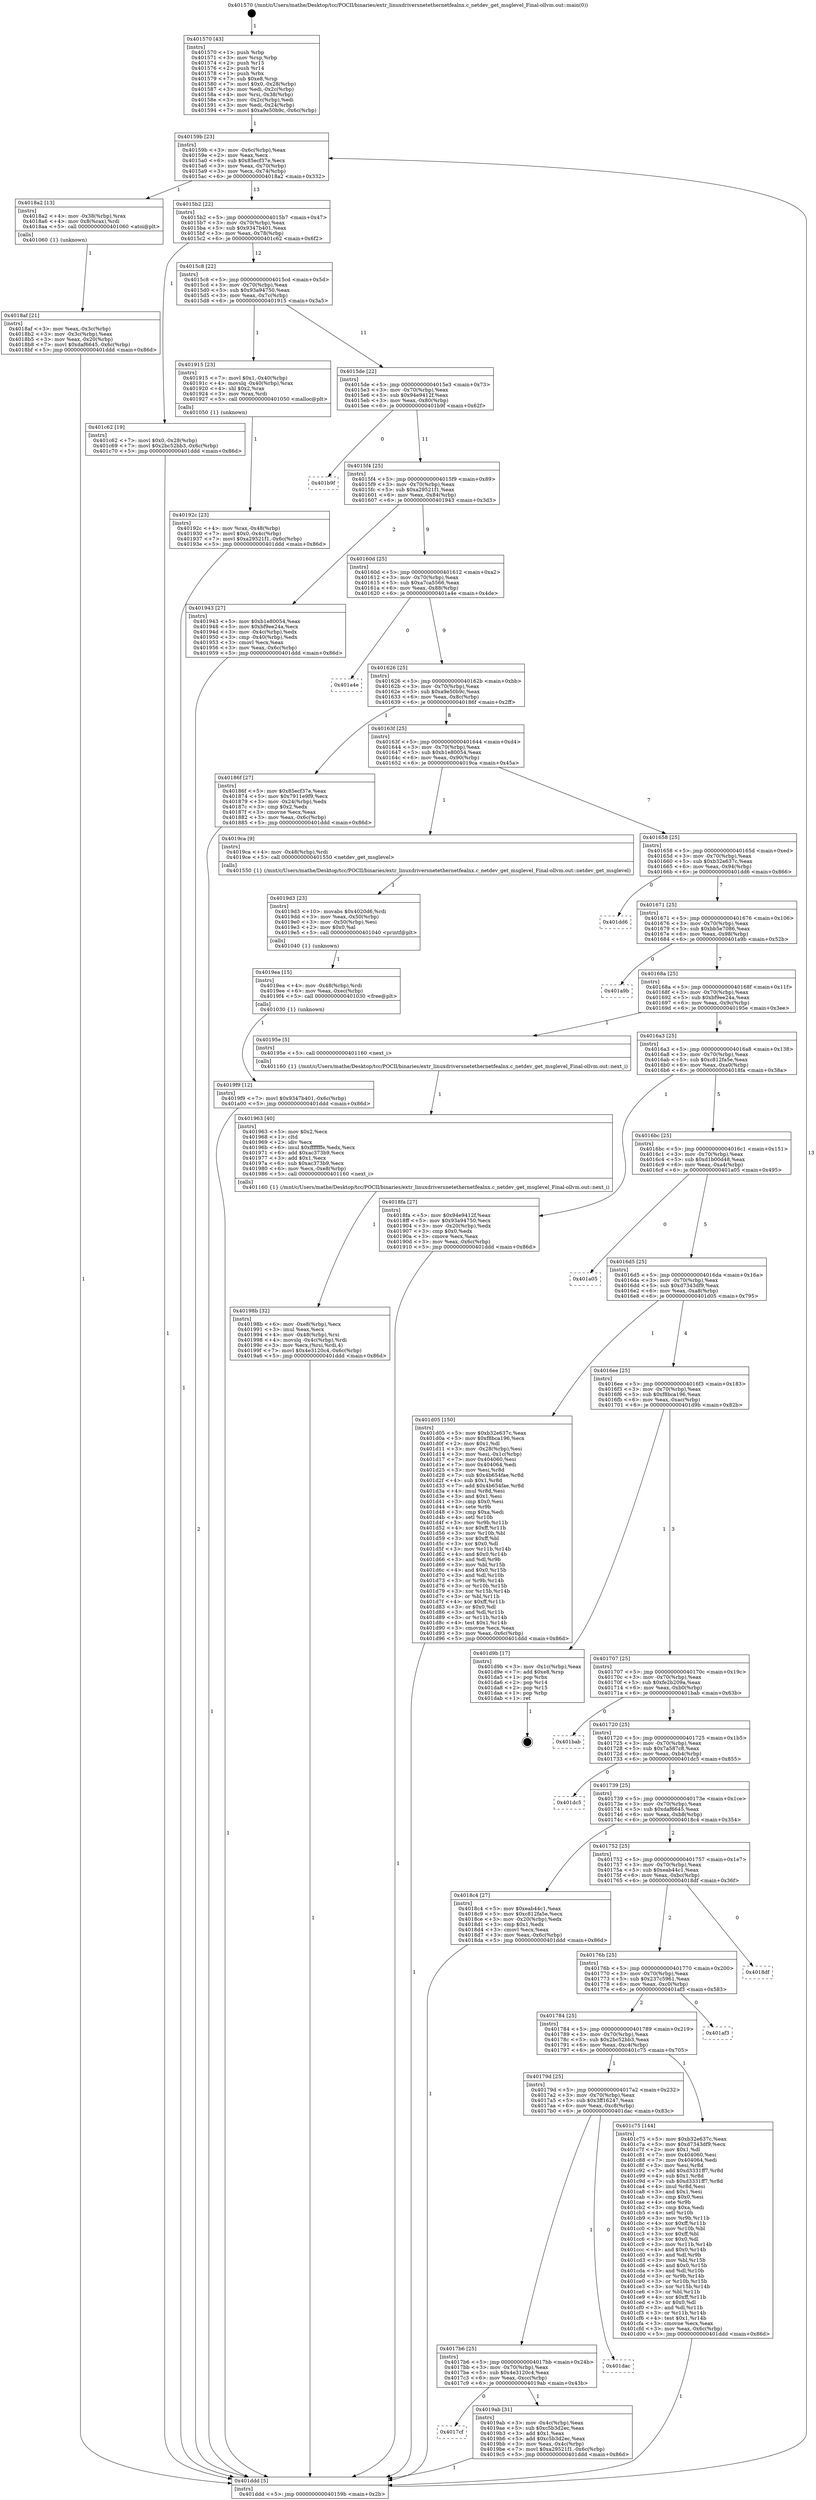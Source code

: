 digraph "0x401570" {
  label = "0x401570 (/mnt/c/Users/mathe/Desktop/tcc/POCII/binaries/extr_linuxdriversnetethernetfealnx.c_netdev_get_msglevel_Final-ollvm.out::main(0))"
  labelloc = "t"
  node[shape=record]

  Entry [label="",width=0.3,height=0.3,shape=circle,fillcolor=black,style=filled]
  "0x40159b" [label="{
     0x40159b [23]\l
     | [instrs]\l
     &nbsp;&nbsp;0x40159b \<+3\>: mov -0x6c(%rbp),%eax\l
     &nbsp;&nbsp;0x40159e \<+2\>: mov %eax,%ecx\l
     &nbsp;&nbsp;0x4015a0 \<+6\>: sub $0x85ecf37e,%ecx\l
     &nbsp;&nbsp;0x4015a6 \<+3\>: mov %eax,-0x70(%rbp)\l
     &nbsp;&nbsp;0x4015a9 \<+3\>: mov %ecx,-0x74(%rbp)\l
     &nbsp;&nbsp;0x4015ac \<+6\>: je 00000000004018a2 \<main+0x332\>\l
  }"]
  "0x4018a2" [label="{
     0x4018a2 [13]\l
     | [instrs]\l
     &nbsp;&nbsp;0x4018a2 \<+4\>: mov -0x38(%rbp),%rax\l
     &nbsp;&nbsp;0x4018a6 \<+4\>: mov 0x8(%rax),%rdi\l
     &nbsp;&nbsp;0x4018aa \<+5\>: call 0000000000401060 \<atoi@plt\>\l
     | [calls]\l
     &nbsp;&nbsp;0x401060 \{1\} (unknown)\l
  }"]
  "0x4015b2" [label="{
     0x4015b2 [22]\l
     | [instrs]\l
     &nbsp;&nbsp;0x4015b2 \<+5\>: jmp 00000000004015b7 \<main+0x47\>\l
     &nbsp;&nbsp;0x4015b7 \<+3\>: mov -0x70(%rbp),%eax\l
     &nbsp;&nbsp;0x4015ba \<+5\>: sub $0x9347b401,%eax\l
     &nbsp;&nbsp;0x4015bf \<+3\>: mov %eax,-0x78(%rbp)\l
     &nbsp;&nbsp;0x4015c2 \<+6\>: je 0000000000401c62 \<main+0x6f2\>\l
  }"]
  Exit [label="",width=0.3,height=0.3,shape=circle,fillcolor=black,style=filled,peripheries=2]
  "0x401c62" [label="{
     0x401c62 [19]\l
     | [instrs]\l
     &nbsp;&nbsp;0x401c62 \<+7\>: movl $0x0,-0x28(%rbp)\l
     &nbsp;&nbsp;0x401c69 \<+7\>: movl $0x2bc52bb3,-0x6c(%rbp)\l
     &nbsp;&nbsp;0x401c70 \<+5\>: jmp 0000000000401ddd \<main+0x86d\>\l
  }"]
  "0x4015c8" [label="{
     0x4015c8 [22]\l
     | [instrs]\l
     &nbsp;&nbsp;0x4015c8 \<+5\>: jmp 00000000004015cd \<main+0x5d\>\l
     &nbsp;&nbsp;0x4015cd \<+3\>: mov -0x70(%rbp),%eax\l
     &nbsp;&nbsp;0x4015d0 \<+5\>: sub $0x93a94750,%eax\l
     &nbsp;&nbsp;0x4015d5 \<+3\>: mov %eax,-0x7c(%rbp)\l
     &nbsp;&nbsp;0x4015d8 \<+6\>: je 0000000000401915 \<main+0x3a5\>\l
  }"]
  "0x4019f9" [label="{
     0x4019f9 [12]\l
     | [instrs]\l
     &nbsp;&nbsp;0x4019f9 \<+7\>: movl $0x9347b401,-0x6c(%rbp)\l
     &nbsp;&nbsp;0x401a00 \<+5\>: jmp 0000000000401ddd \<main+0x86d\>\l
  }"]
  "0x401915" [label="{
     0x401915 [23]\l
     | [instrs]\l
     &nbsp;&nbsp;0x401915 \<+7\>: movl $0x1,-0x40(%rbp)\l
     &nbsp;&nbsp;0x40191c \<+4\>: movslq -0x40(%rbp),%rax\l
     &nbsp;&nbsp;0x401920 \<+4\>: shl $0x2,%rax\l
     &nbsp;&nbsp;0x401924 \<+3\>: mov %rax,%rdi\l
     &nbsp;&nbsp;0x401927 \<+5\>: call 0000000000401050 \<malloc@plt\>\l
     | [calls]\l
     &nbsp;&nbsp;0x401050 \{1\} (unknown)\l
  }"]
  "0x4015de" [label="{
     0x4015de [22]\l
     | [instrs]\l
     &nbsp;&nbsp;0x4015de \<+5\>: jmp 00000000004015e3 \<main+0x73\>\l
     &nbsp;&nbsp;0x4015e3 \<+3\>: mov -0x70(%rbp),%eax\l
     &nbsp;&nbsp;0x4015e6 \<+5\>: sub $0x94e9412f,%eax\l
     &nbsp;&nbsp;0x4015eb \<+3\>: mov %eax,-0x80(%rbp)\l
     &nbsp;&nbsp;0x4015ee \<+6\>: je 0000000000401b9f \<main+0x62f\>\l
  }"]
  "0x4019ea" [label="{
     0x4019ea [15]\l
     | [instrs]\l
     &nbsp;&nbsp;0x4019ea \<+4\>: mov -0x48(%rbp),%rdi\l
     &nbsp;&nbsp;0x4019ee \<+6\>: mov %eax,-0xec(%rbp)\l
     &nbsp;&nbsp;0x4019f4 \<+5\>: call 0000000000401030 \<free@plt\>\l
     | [calls]\l
     &nbsp;&nbsp;0x401030 \{1\} (unknown)\l
  }"]
  "0x401b9f" [label="{
     0x401b9f\l
  }", style=dashed]
  "0x4015f4" [label="{
     0x4015f4 [25]\l
     | [instrs]\l
     &nbsp;&nbsp;0x4015f4 \<+5\>: jmp 00000000004015f9 \<main+0x89\>\l
     &nbsp;&nbsp;0x4015f9 \<+3\>: mov -0x70(%rbp),%eax\l
     &nbsp;&nbsp;0x4015fc \<+5\>: sub $0xa29521f1,%eax\l
     &nbsp;&nbsp;0x401601 \<+6\>: mov %eax,-0x84(%rbp)\l
     &nbsp;&nbsp;0x401607 \<+6\>: je 0000000000401943 \<main+0x3d3\>\l
  }"]
  "0x4019d3" [label="{
     0x4019d3 [23]\l
     | [instrs]\l
     &nbsp;&nbsp;0x4019d3 \<+10\>: movabs $0x4020d6,%rdi\l
     &nbsp;&nbsp;0x4019dd \<+3\>: mov %eax,-0x50(%rbp)\l
     &nbsp;&nbsp;0x4019e0 \<+3\>: mov -0x50(%rbp),%esi\l
     &nbsp;&nbsp;0x4019e3 \<+2\>: mov $0x0,%al\l
     &nbsp;&nbsp;0x4019e5 \<+5\>: call 0000000000401040 \<printf@plt\>\l
     | [calls]\l
     &nbsp;&nbsp;0x401040 \{1\} (unknown)\l
  }"]
  "0x401943" [label="{
     0x401943 [27]\l
     | [instrs]\l
     &nbsp;&nbsp;0x401943 \<+5\>: mov $0xb1e80054,%eax\l
     &nbsp;&nbsp;0x401948 \<+5\>: mov $0xbf9ee24a,%ecx\l
     &nbsp;&nbsp;0x40194d \<+3\>: mov -0x4c(%rbp),%edx\l
     &nbsp;&nbsp;0x401950 \<+3\>: cmp -0x40(%rbp),%edx\l
     &nbsp;&nbsp;0x401953 \<+3\>: cmovl %ecx,%eax\l
     &nbsp;&nbsp;0x401956 \<+3\>: mov %eax,-0x6c(%rbp)\l
     &nbsp;&nbsp;0x401959 \<+5\>: jmp 0000000000401ddd \<main+0x86d\>\l
  }"]
  "0x40160d" [label="{
     0x40160d [25]\l
     | [instrs]\l
     &nbsp;&nbsp;0x40160d \<+5\>: jmp 0000000000401612 \<main+0xa2\>\l
     &nbsp;&nbsp;0x401612 \<+3\>: mov -0x70(%rbp),%eax\l
     &nbsp;&nbsp;0x401615 \<+5\>: sub $0xa7ca5566,%eax\l
     &nbsp;&nbsp;0x40161a \<+6\>: mov %eax,-0x88(%rbp)\l
     &nbsp;&nbsp;0x401620 \<+6\>: je 0000000000401a4e \<main+0x4de\>\l
  }"]
  "0x4017cf" [label="{
     0x4017cf\l
  }", style=dashed]
  "0x401a4e" [label="{
     0x401a4e\l
  }", style=dashed]
  "0x401626" [label="{
     0x401626 [25]\l
     | [instrs]\l
     &nbsp;&nbsp;0x401626 \<+5\>: jmp 000000000040162b \<main+0xbb\>\l
     &nbsp;&nbsp;0x40162b \<+3\>: mov -0x70(%rbp),%eax\l
     &nbsp;&nbsp;0x40162e \<+5\>: sub $0xa9e50b9c,%eax\l
     &nbsp;&nbsp;0x401633 \<+6\>: mov %eax,-0x8c(%rbp)\l
     &nbsp;&nbsp;0x401639 \<+6\>: je 000000000040186f \<main+0x2ff\>\l
  }"]
  "0x4019ab" [label="{
     0x4019ab [31]\l
     | [instrs]\l
     &nbsp;&nbsp;0x4019ab \<+3\>: mov -0x4c(%rbp),%eax\l
     &nbsp;&nbsp;0x4019ae \<+5\>: sub $0xc5b3d2ec,%eax\l
     &nbsp;&nbsp;0x4019b3 \<+3\>: add $0x1,%eax\l
     &nbsp;&nbsp;0x4019b6 \<+5\>: add $0xc5b3d2ec,%eax\l
     &nbsp;&nbsp;0x4019bb \<+3\>: mov %eax,-0x4c(%rbp)\l
     &nbsp;&nbsp;0x4019be \<+7\>: movl $0xa29521f1,-0x6c(%rbp)\l
     &nbsp;&nbsp;0x4019c5 \<+5\>: jmp 0000000000401ddd \<main+0x86d\>\l
  }"]
  "0x40186f" [label="{
     0x40186f [27]\l
     | [instrs]\l
     &nbsp;&nbsp;0x40186f \<+5\>: mov $0x85ecf37e,%eax\l
     &nbsp;&nbsp;0x401874 \<+5\>: mov $0x7911e9f9,%ecx\l
     &nbsp;&nbsp;0x401879 \<+3\>: mov -0x24(%rbp),%edx\l
     &nbsp;&nbsp;0x40187c \<+3\>: cmp $0x2,%edx\l
     &nbsp;&nbsp;0x40187f \<+3\>: cmovne %ecx,%eax\l
     &nbsp;&nbsp;0x401882 \<+3\>: mov %eax,-0x6c(%rbp)\l
     &nbsp;&nbsp;0x401885 \<+5\>: jmp 0000000000401ddd \<main+0x86d\>\l
  }"]
  "0x40163f" [label="{
     0x40163f [25]\l
     | [instrs]\l
     &nbsp;&nbsp;0x40163f \<+5\>: jmp 0000000000401644 \<main+0xd4\>\l
     &nbsp;&nbsp;0x401644 \<+3\>: mov -0x70(%rbp),%eax\l
     &nbsp;&nbsp;0x401647 \<+5\>: sub $0xb1e80054,%eax\l
     &nbsp;&nbsp;0x40164c \<+6\>: mov %eax,-0x90(%rbp)\l
     &nbsp;&nbsp;0x401652 \<+6\>: je 00000000004019ca \<main+0x45a\>\l
  }"]
  "0x401ddd" [label="{
     0x401ddd [5]\l
     | [instrs]\l
     &nbsp;&nbsp;0x401ddd \<+5\>: jmp 000000000040159b \<main+0x2b\>\l
  }"]
  "0x401570" [label="{
     0x401570 [43]\l
     | [instrs]\l
     &nbsp;&nbsp;0x401570 \<+1\>: push %rbp\l
     &nbsp;&nbsp;0x401571 \<+3\>: mov %rsp,%rbp\l
     &nbsp;&nbsp;0x401574 \<+2\>: push %r15\l
     &nbsp;&nbsp;0x401576 \<+2\>: push %r14\l
     &nbsp;&nbsp;0x401578 \<+1\>: push %rbx\l
     &nbsp;&nbsp;0x401579 \<+7\>: sub $0xe8,%rsp\l
     &nbsp;&nbsp;0x401580 \<+7\>: movl $0x0,-0x28(%rbp)\l
     &nbsp;&nbsp;0x401587 \<+3\>: mov %edi,-0x2c(%rbp)\l
     &nbsp;&nbsp;0x40158a \<+4\>: mov %rsi,-0x38(%rbp)\l
     &nbsp;&nbsp;0x40158e \<+3\>: mov -0x2c(%rbp),%edi\l
     &nbsp;&nbsp;0x401591 \<+3\>: mov %edi,-0x24(%rbp)\l
     &nbsp;&nbsp;0x401594 \<+7\>: movl $0xa9e50b9c,-0x6c(%rbp)\l
  }"]
  "0x4018af" [label="{
     0x4018af [21]\l
     | [instrs]\l
     &nbsp;&nbsp;0x4018af \<+3\>: mov %eax,-0x3c(%rbp)\l
     &nbsp;&nbsp;0x4018b2 \<+3\>: mov -0x3c(%rbp),%eax\l
     &nbsp;&nbsp;0x4018b5 \<+3\>: mov %eax,-0x20(%rbp)\l
     &nbsp;&nbsp;0x4018b8 \<+7\>: movl $0xdaf6645,-0x6c(%rbp)\l
     &nbsp;&nbsp;0x4018bf \<+5\>: jmp 0000000000401ddd \<main+0x86d\>\l
  }"]
  "0x4017b6" [label="{
     0x4017b6 [25]\l
     | [instrs]\l
     &nbsp;&nbsp;0x4017b6 \<+5\>: jmp 00000000004017bb \<main+0x24b\>\l
     &nbsp;&nbsp;0x4017bb \<+3\>: mov -0x70(%rbp),%eax\l
     &nbsp;&nbsp;0x4017be \<+5\>: sub $0x4e3120c4,%eax\l
     &nbsp;&nbsp;0x4017c3 \<+6\>: mov %eax,-0xcc(%rbp)\l
     &nbsp;&nbsp;0x4017c9 \<+6\>: je 00000000004019ab \<main+0x43b\>\l
  }"]
  "0x4019ca" [label="{
     0x4019ca [9]\l
     | [instrs]\l
     &nbsp;&nbsp;0x4019ca \<+4\>: mov -0x48(%rbp),%rdi\l
     &nbsp;&nbsp;0x4019ce \<+5\>: call 0000000000401550 \<netdev_get_msglevel\>\l
     | [calls]\l
     &nbsp;&nbsp;0x401550 \{1\} (/mnt/c/Users/mathe/Desktop/tcc/POCII/binaries/extr_linuxdriversnetethernetfealnx.c_netdev_get_msglevel_Final-ollvm.out::netdev_get_msglevel)\l
  }"]
  "0x401658" [label="{
     0x401658 [25]\l
     | [instrs]\l
     &nbsp;&nbsp;0x401658 \<+5\>: jmp 000000000040165d \<main+0xed\>\l
     &nbsp;&nbsp;0x40165d \<+3\>: mov -0x70(%rbp),%eax\l
     &nbsp;&nbsp;0x401660 \<+5\>: sub $0xb32e637c,%eax\l
     &nbsp;&nbsp;0x401665 \<+6\>: mov %eax,-0x94(%rbp)\l
     &nbsp;&nbsp;0x40166b \<+6\>: je 0000000000401dd6 \<main+0x866\>\l
  }"]
  "0x401dac" [label="{
     0x401dac\l
  }", style=dashed]
  "0x401dd6" [label="{
     0x401dd6\l
  }", style=dashed]
  "0x401671" [label="{
     0x401671 [25]\l
     | [instrs]\l
     &nbsp;&nbsp;0x401671 \<+5\>: jmp 0000000000401676 \<main+0x106\>\l
     &nbsp;&nbsp;0x401676 \<+3\>: mov -0x70(%rbp),%eax\l
     &nbsp;&nbsp;0x401679 \<+5\>: sub $0xbb5e7086,%eax\l
     &nbsp;&nbsp;0x40167e \<+6\>: mov %eax,-0x98(%rbp)\l
     &nbsp;&nbsp;0x401684 \<+6\>: je 0000000000401a9b \<main+0x52b\>\l
  }"]
  "0x40179d" [label="{
     0x40179d [25]\l
     | [instrs]\l
     &nbsp;&nbsp;0x40179d \<+5\>: jmp 00000000004017a2 \<main+0x232\>\l
     &nbsp;&nbsp;0x4017a2 \<+3\>: mov -0x70(%rbp),%eax\l
     &nbsp;&nbsp;0x4017a5 \<+5\>: sub $0x3ff16247,%eax\l
     &nbsp;&nbsp;0x4017aa \<+6\>: mov %eax,-0xc8(%rbp)\l
     &nbsp;&nbsp;0x4017b0 \<+6\>: je 0000000000401dac \<main+0x83c\>\l
  }"]
  "0x401a9b" [label="{
     0x401a9b\l
  }", style=dashed]
  "0x40168a" [label="{
     0x40168a [25]\l
     | [instrs]\l
     &nbsp;&nbsp;0x40168a \<+5\>: jmp 000000000040168f \<main+0x11f\>\l
     &nbsp;&nbsp;0x40168f \<+3\>: mov -0x70(%rbp),%eax\l
     &nbsp;&nbsp;0x401692 \<+5\>: sub $0xbf9ee24a,%eax\l
     &nbsp;&nbsp;0x401697 \<+6\>: mov %eax,-0x9c(%rbp)\l
     &nbsp;&nbsp;0x40169d \<+6\>: je 000000000040195e \<main+0x3ee\>\l
  }"]
  "0x401c75" [label="{
     0x401c75 [144]\l
     | [instrs]\l
     &nbsp;&nbsp;0x401c75 \<+5\>: mov $0xb32e637c,%eax\l
     &nbsp;&nbsp;0x401c7a \<+5\>: mov $0xd7343df9,%ecx\l
     &nbsp;&nbsp;0x401c7f \<+2\>: mov $0x1,%dl\l
     &nbsp;&nbsp;0x401c81 \<+7\>: mov 0x404060,%esi\l
     &nbsp;&nbsp;0x401c88 \<+7\>: mov 0x404064,%edi\l
     &nbsp;&nbsp;0x401c8f \<+3\>: mov %esi,%r8d\l
     &nbsp;&nbsp;0x401c92 \<+7\>: add $0xd3331ff7,%r8d\l
     &nbsp;&nbsp;0x401c99 \<+4\>: sub $0x1,%r8d\l
     &nbsp;&nbsp;0x401c9d \<+7\>: sub $0xd3331ff7,%r8d\l
     &nbsp;&nbsp;0x401ca4 \<+4\>: imul %r8d,%esi\l
     &nbsp;&nbsp;0x401ca8 \<+3\>: and $0x1,%esi\l
     &nbsp;&nbsp;0x401cab \<+3\>: cmp $0x0,%esi\l
     &nbsp;&nbsp;0x401cae \<+4\>: sete %r9b\l
     &nbsp;&nbsp;0x401cb2 \<+3\>: cmp $0xa,%edi\l
     &nbsp;&nbsp;0x401cb5 \<+4\>: setl %r10b\l
     &nbsp;&nbsp;0x401cb9 \<+3\>: mov %r9b,%r11b\l
     &nbsp;&nbsp;0x401cbc \<+4\>: xor $0xff,%r11b\l
     &nbsp;&nbsp;0x401cc0 \<+3\>: mov %r10b,%bl\l
     &nbsp;&nbsp;0x401cc3 \<+3\>: xor $0xff,%bl\l
     &nbsp;&nbsp;0x401cc6 \<+3\>: xor $0x0,%dl\l
     &nbsp;&nbsp;0x401cc9 \<+3\>: mov %r11b,%r14b\l
     &nbsp;&nbsp;0x401ccc \<+4\>: and $0x0,%r14b\l
     &nbsp;&nbsp;0x401cd0 \<+3\>: and %dl,%r9b\l
     &nbsp;&nbsp;0x401cd3 \<+3\>: mov %bl,%r15b\l
     &nbsp;&nbsp;0x401cd6 \<+4\>: and $0x0,%r15b\l
     &nbsp;&nbsp;0x401cda \<+3\>: and %dl,%r10b\l
     &nbsp;&nbsp;0x401cdd \<+3\>: or %r9b,%r14b\l
     &nbsp;&nbsp;0x401ce0 \<+3\>: or %r10b,%r15b\l
     &nbsp;&nbsp;0x401ce3 \<+3\>: xor %r15b,%r14b\l
     &nbsp;&nbsp;0x401ce6 \<+3\>: or %bl,%r11b\l
     &nbsp;&nbsp;0x401ce9 \<+4\>: xor $0xff,%r11b\l
     &nbsp;&nbsp;0x401ced \<+3\>: or $0x0,%dl\l
     &nbsp;&nbsp;0x401cf0 \<+3\>: and %dl,%r11b\l
     &nbsp;&nbsp;0x401cf3 \<+3\>: or %r11b,%r14b\l
     &nbsp;&nbsp;0x401cf6 \<+4\>: test $0x1,%r14b\l
     &nbsp;&nbsp;0x401cfa \<+3\>: cmovne %ecx,%eax\l
     &nbsp;&nbsp;0x401cfd \<+3\>: mov %eax,-0x6c(%rbp)\l
     &nbsp;&nbsp;0x401d00 \<+5\>: jmp 0000000000401ddd \<main+0x86d\>\l
  }"]
  "0x40195e" [label="{
     0x40195e [5]\l
     | [instrs]\l
     &nbsp;&nbsp;0x40195e \<+5\>: call 0000000000401160 \<next_i\>\l
     | [calls]\l
     &nbsp;&nbsp;0x401160 \{1\} (/mnt/c/Users/mathe/Desktop/tcc/POCII/binaries/extr_linuxdriversnetethernetfealnx.c_netdev_get_msglevel_Final-ollvm.out::next_i)\l
  }"]
  "0x4016a3" [label="{
     0x4016a3 [25]\l
     | [instrs]\l
     &nbsp;&nbsp;0x4016a3 \<+5\>: jmp 00000000004016a8 \<main+0x138\>\l
     &nbsp;&nbsp;0x4016a8 \<+3\>: mov -0x70(%rbp),%eax\l
     &nbsp;&nbsp;0x4016ab \<+5\>: sub $0xc812fa5e,%eax\l
     &nbsp;&nbsp;0x4016b0 \<+6\>: mov %eax,-0xa0(%rbp)\l
     &nbsp;&nbsp;0x4016b6 \<+6\>: je 00000000004018fa \<main+0x38a\>\l
  }"]
  "0x401784" [label="{
     0x401784 [25]\l
     | [instrs]\l
     &nbsp;&nbsp;0x401784 \<+5\>: jmp 0000000000401789 \<main+0x219\>\l
     &nbsp;&nbsp;0x401789 \<+3\>: mov -0x70(%rbp),%eax\l
     &nbsp;&nbsp;0x40178c \<+5\>: sub $0x2bc52bb3,%eax\l
     &nbsp;&nbsp;0x401791 \<+6\>: mov %eax,-0xc4(%rbp)\l
     &nbsp;&nbsp;0x401797 \<+6\>: je 0000000000401c75 \<main+0x705\>\l
  }"]
  "0x4018fa" [label="{
     0x4018fa [27]\l
     | [instrs]\l
     &nbsp;&nbsp;0x4018fa \<+5\>: mov $0x94e9412f,%eax\l
     &nbsp;&nbsp;0x4018ff \<+5\>: mov $0x93a94750,%ecx\l
     &nbsp;&nbsp;0x401904 \<+3\>: mov -0x20(%rbp),%edx\l
     &nbsp;&nbsp;0x401907 \<+3\>: cmp $0x0,%edx\l
     &nbsp;&nbsp;0x40190a \<+3\>: cmove %ecx,%eax\l
     &nbsp;&nbsp;0x40190d \<+3\>: mov %eax,-0x6c(%rbp)\l
     &nbsp;&nbsp;0x401910 \<+5\>: jmp 0000000000401ddd \<main+0x86d\>\l
  }"]
  "0x4016bc" [label="{
     0x4016bc [25]\l
     | [instrs]\l
     &nbsp;&nbsp;0x4016bc \<+5\>: jmp 00000000004016c1 \<main+0x151\>\l
     &nbsp;&nbsp;0x4016c1 \<+3\>: mov -0x70(%rbp),%eax\l
     &nbsp;&nbsp;0x4016c4 \<+5\>: sub $0xd1b00d48,%eax\l
     &nbsp;&nbsp;0x4016c9 \<+6\>: mov %eax,-0xa4(%rbp)\l
     &nbsp;&nbsp;0x4016cf \<+6\>: je 0000000000401a05 \<main+0x495\>\l
  }"]
  "0x401af3" [label="{
     0x401af3\l
  }", style=dashed]
  "0x401a05" [label="{
     0x401a05\l
  }", style=dashed]
  "0x4016d5" [label="{
     0x4016d5 [25]\l
     | [instrs]\l
     &nbsp;&nbsp;0x4016d5 \<+5\>: jmp 00000000004016da \<main+0x16a\>\l
     &nbsp;&nbsp;0x4016da \<+3\>: mov -0x70(%rbp),%eax\l
     &nbsp;&nbsp;0x4016dd \<+5\>: sub $0xd7343df9,%eax\l
     &nbsp;&nbsp;0x4016e2 \<+6\>: mov %eax,-0xa8(%rbp)\l
     &nbsp;&nbsp;0x4016e8 \<+6\>: je 0000000000401d05 \<main+0x795\>\l
  }"]
  "0x40176b" [label="{
     0x40176b [25]\l
     | [instrs]\l
     &nbsp;&nbsp;0x40176b \<+5\>: jmp 0000000000401770 \<main+0x200\>\l
     &nbsp;&nbsp;0x401770 \<+3\>: mov -0x70(%rbp),%eax\l
     &nbsp;&nbsp;0x401773 \<+5\>: sub $0x237c5961,%eax\l
     &nbsp;&nbsp;0x401778 \<+6\>: mov %eax,-0xc0(%rbp)\l
     &nbsp;&nbsp;0x40177e \<+6\>: je 0000000000401af3 \<main+0x583\>\l
  }"]
  "0x401d05" [label="{
     0x401d05 [150]\l
     | [instrs]\l
     &nbsp;&nbsp;0x401d05 \<+5\>: mov $0xb32e637c,%eax\l
     &nbsp;&nbsp;0x401d0a \<+5\>: mov $0xf8bca196,%ecx\l
     &nbsp;&nbsp;0x401d0f \<+2\>: mov $0x1,%dl\l
     &nbsp;&nbsp;0x401d11 \<+3\>: mov -0x28(%rbp),%esi\l
     &nbsp;&nbsp;0x401d14 \<+3\>: mov %esi,-0x1c(%rbp)\l
     &nbsp;&nbsp;0x401d17 \<+7\>: mov 0x404060,%esi\l
     &nbsp;&nbsp;0x401d1e \<+7\>: mov 0x404064,%edi\l
     &nbsp;&nbsp;0x401d25 \<+3\>: mov %esi,%r8d\l
     &nbsp;&nbsp;0x401d28 \<+7\>: sub $0x4b654fae,%r8d\l
     &nbsp;&nbsp;0x401d2f \<+4\>: sub $0x1,%r8d\l
     &nbsp;&nbsp;0x401d33 \<+7\>: add $0x4b654fae,%r8d\l
     &nbsp;&nbsp;0x401d3a \<+4\>: imul %r8d,%esi\l
     &nbsp;&nbsp;0x401d3e \<+3\>: and $0x1,%esi\l
     &nbsp;&nbsp;0x401d41 \<+3\>: cmp $0x0,%esi\l
     &nbsp;&nbsp;0x401d44 \<+4\>: sete %r9b\l
     &nbsp;&nbsp;0x401d48 \<+3\>: cmp $0xa,%edi\l
     &nbsp;&nbsp;0x401d4b \<+4\>: setl %r10b\l
     &nbsp;&nbsp;0x401d4f \<+3\>: mov %r9b,%r11b\l
     &nbsp;&nbsp;0x401d52 \<+4\>: xor $0xff,%r11b\l
     &nbsp;&nbsp;0x401d56 \<+3\>: mov %r10b,%bl\l
     &nbsp;&nbsp;0x401d59 \<+3\>: xor $0xff,%bl\l
     &nbsp;&nbsp;0x401d5c \<+3\>: xor $0x0,%dl\l
     &nbsp;&nbsp;0x401d5f \<+3\>: mov %r11b,%r14b\l
     &nbsp;&nbsp;0x401d62 \<+4\>: and $0x0,%r14b\l
     &nbsp;&nbsp;0x401d66 \<+3\>: and %dl,%r9b\l
     &nbsp;&nbsp;0x401d69 \<+3\>: mov %bl,%r15b\l
     &nbsp;&nbsp;0x401d6c \<+4\>: and $0x0,%r15b\l
     &nbsp;&nbsp;0x401d70 \<+3\>: and %dl,%r10b\l
     &nbsp;&nbsp;0x401d73 \<+3\>: or %r9b,%r14b\l
     &nbsp;&nbsp;0x401d76 \<+3\>: or %r10b,%r15b\l
     &nbsp;&nbsp;0x401d79 \<+3\>: xor %r15b,%r14b\l
     &nbsp;&nbsp;0x401d7c \<+3\>: or %bl,%r11b\l
     &nbsp;&nbsp;0x401d7f \<+4\>: xor $0xff,%r11b\l
     &nbsp;&nbsp;0x401d83 \<+3\>: or $0x0,%dl\l
     &nbsp;&nbsp;0x401d86 \<+3\>: and %dl,%r11b\l
     &nbsp;&nbsp;0x401d89 \<+3\>: or %r11b,%r14b\l
     &nbsp;&nbsp;0x401d8c \<+4\>: test $0x1,%r14b\l
     &nbsp;&nbsp;0x401d90 \<+3\>: cmovne %ecx,%eax\l
     &nbsp;&nbsp;0x401d93 \<+3\>: mov %eax,-0x6c(%rbp)\l
     &nbsp;&nbsp;0x401d96 \<+5\>: jmp 0000000000401ddd \<main+0x86d\>\l
  }"]
  "0x4016ee" [label="{
     0x4016ee [25]\l
     | [instrs]\l
     &nbsp;&nbsp;0x4016ee \<+5\>: jmp 00000000004016f3 \<main+0x183\>\l
     &nbsp;&nbsp;0x4016f3 \<+3\>: mov -0x70(%rbp),%eax\l
     &nbsp;&nbsp;0x4016f6 \<+5\>: sub $0xf8bca196,%eax\l
     &nbsp;&nbsp;0x4016fb \<+6\>: mov %eax,-0xac(%rbp)\l
     &nbsp;&nbsp;0x401701 \<+6\>: je 0000000000401d9b \<main+0x82b\>\l
  }"]
  "0x4018df" [label="{
     0x4018df\l
  }", style=dashed]
  "0x401d9b" [label="{
     0x401d9b [17]\l
     | [instrs]\l
     &nbsp;&nbsp;0x401d9b \<+3\>: mov -0x1c(%rbp),%eax\l
     &nbsp;&nbsp;0x401d9e \<+7\>: add $0xe8,%rsp\l
     &nbsp;&nbsp;0x401da5 \<+1\>: pop %rbx\l
     &nbsp;&nbsp;0x401da6 \<+2\>: pop %r14\l
     &nbsp;&nbsp;0x401da8 \<+2\>: pop %r15\l
     &nbsp;&nbsp;0x401daa \<+1\>: pop %rbp\l
     &nbsp;&nbsp;0x401dab \<+1\>: ret\l
  }"]
  "0x401707" [label="{
     0x401707 [25]\l
     | [instrs]\l
     &nbsp;&nbsp;0x401707 \<+5\>: jmp 000000000040170c \<main+0x19c\>\l
     &nbsp;&nbsp;0x40170c \<+3\>: mov -0x70(%rbp),%eax\l
     &nbsp;&nbsp;0x40170f \<+5\>: sub $0xfe2b209a,%eax\l
     &nbsp;&nbsp;0x401714 \<+6\>: mov %eax,-0xb0(%rbp)\l
     &nbsp;&nbsp;0x40171a \<+6\>: je 0000000000401bab \<main+0x63b\>\l
  }"]
  "0x40198b" [label="{
     0x40198b [32]\l
     | [instrs]\l
     &nbsp;&nbsp;0x40198b \<+6\>: mov -0xe8(%rbp),%ecx\l
     &nbsp;&nbsp;0x401991 \<+3\>: imul %eax,%ecx\l
     &nbsp;&nbsp;0x401994 \<+4\>: mov -0x48(%rbp),%rsi\l
     &nbsp;&nbsp;0x401998 \<+4\>: movslq -0x4c(%rbp),%rdi\l
     &nbsp;&nbsp;0x40199c \<+3\>: mov %ecx,(%rsi,%rdi,4)\l
     &nbsp;&nbsp;0x40199f \<+7\>: movl $0x4e3120c4,-0x6c(%rbp)\l
     &nbsp;&nbsp;0x4019a6 \<+5\>: jmp 0000000000401ddd \<main+0x86d\>\l
  }"]
  "0x401bab" [label="{
     0x401bab\l
  }", style=dashed]
  "0x401720" [label="{
     0x401720 [25]\l
     | [instrs]\l
     &nbsp;&nbsp;0x401720 \<+5\>: jmp 0000000000401725 \<main+0x1b5\>\l
     &nbsp;&nbsp;0x401725 \<+3\>: mov -0x70(%rbp),%eax\l
     &nbsp;&nbsp;0x401728 \<+5\>: sub $0x7a587c8,%eax\l
     &nbsp;&nbsp;0x40172d \<+6\>: mov %eax,-0xb4(%rbp)\l
     &nbsp;&nbsp;0x401733 \<+6\>: je 0000000000401dc5 \<main+0x855\>\l
  }"]
  "0x401963" [label="{
     0x401963 [40]\l
     | [instrs]\l
     &nbsp;&nbsp;0x401963 \<+5\>: mov $0x2,%ecx\l
     &nbsp;&nbsp;0x401968 \<+1\>: cltd\l
     &nbsp;&nbsp;0x401969 \<+2\>: idiv %ecx\l
     &nbsp;&nbsp;0x40196b \<+6\>: imul $0xfffffffe,%edx,%ecx\l
     &nbsp;&nbsp;0x401971 \<+6\>: add $0xac373b9,%ecx\l
     &nbsp;&nbsp;0x401977 \<+3\>: add $0x1,%ecx\l
     &nbsp;&nbsp;0x40197a \<+6\>: sub $0xac373b9,%ecx\l
     &nbsp;&nbsp;0x401980 \<+6\>: mov %ecx,-0xe8(%rbp)\l
     &nbsp;&nbsp;0x401986 \<+5\>: call 0000000000401160 \<next_i\>\l
     | [calls]\l
     &nbsp;&nbsp;0x401160 \{1\} (/mnt/c/Users/mathe/Desktop/tcc/POCII/binaries/extr_linuxdriversnetethernetfealnx.c_netdev_get_msglevel_Final-ollvm.out::next_i)\l
  }"]
  "0x401dc5" [label="{
     0x401dc5\l
  }", style=dashed]
  "0x401739" [label="{
     0x401739 [25]\l
     | [instrs]\l
     &nbsp;&nbsp;0x401739 \<+5\>: jmp 000000000040173e \<main+0x1ce\>\l
     &nbsp;&nbsp;0x40173e \<+3\>: mov -0x70(%rbp),%eax\l
     &nbsp;&nbsp;0x401741 \<+5\>: sub $0xdaf6645,%eax\l
     &nbsp;&nbsp;0x401746 \<+6\>: mov %eax,-0xb8(%rbp)\l
     &nbsp;&nbsp;0x40174c \<+6\>: je 00000000004018c4 \<main+0x354\>\l
  }"]
  "0x40192c" [label="{
     0x40192c [23]\l
     | [instrs]\l
     &nbsp;&nbsp;0x40192c \<+4\>: mov %rax,-0x48(%rbp)\l
     &nbsp;&nbsp;0x401930 \<+7\>: movl $0x0,-0x4c(%rbp)\l
     &nbsp;&nbsp;0x401937 \<+7\>: movl $0xa29521f1,-0x6c(%rbp)\l
     &nbsp;&nbsp;0x40193e \<+5\>: jmp 0000000000401ddd \<main+0x86d\>\l
  }"]
  "0x4018c4" [label="{
     0x4018c4 [27]\l
     | [instrs]\l
     &nbsp;&nbsp;0x4018c4 \<+5\>: mov $0xeab44c1,%eax\l
     &nbsp;&nbsp;0x4018c9 \<+5\>: mov $0xc812fa5e,%ecx\l
     &nbsp;&nbsp;0x4018ce \<+3\>: mov -0x20(%rbp),%edx\l
     &nbsp;&nbsp;0x4018d1 \<+3\>: cmp $0x1,%edx\l
     &nbsp;&nbsp;0x4018d4 \<+3\>: cmovl %ecx,%eax\l
     &nbsp;&nbsp;0x4018d7 \<+3\>: mov %eax,-0x6c(%rbp)\l
     &nbsp;&nbsp;0x4018da \<+5\>: jmp 0000000000401ddd \<main+0x86d\>\l
  }"]
  "0x401752" [label="{
     0x401752 [25]\l
     | [instrs]\l
     &nbsp;&nbsp;0x401752 \<+5\>: jmp 0000000000401757 \<main+0x1e7\>\l
     &nbsp;&nbsp;0x401757 \<+3\>: mov -0x70(%rbp),%eax\l
     &nbsp;&nbsp;0x40175a \<+5\>: sub $0xeab44c1,%eax\l
     &nbsp;&nbsp;0x40175f \<+6\>: mov %eax,-0xbc(%rbp)\l
     &nbsp;&nbsp;0x401765 \<+6\>: je 00000000004018df \<main+0x36f\>\l
  }"]
  Entry -> "0x401570" [label=" 1"]
  "0x40159b" -> "0x4018a2" [label=" 1"]
  "0x40159b" -> "0x4015b2" [label=" 13"]
  "0x401d9b" -> Exit [label=" 1"]
  "0x4015b2" -> "0x401c62" [label=" 1"]
  "0x4015b2" -> "0x4015c8" [label=" 12"]
  "0x401d05" -> "0x401ddd" [label=" 1"]
  "0x4015c8" -> "0x401915" [label=" 1"]
  "0x4015c8" -> "0x4015de" [label=" 11"]
  "0x401c75" -> "0x401ddd" [label=" 1"]
  "0x4015de" -> "0x401b9f" [label=" 0"]
  "0x4015de" -> "0x4015f4" [label=" 11"]
  "0x401c62" -> "0x401ddd" [label=" 1"]
  "0x4015f4" -> "0x401943" [label=" 2"]
  "0x4015f4" -> "0x40160d" [label=" 9"]
  "0x4019f9" -> "0x401ddd" [label=" 1"]
  "0x40160d" -> "0x401a4e" [label=" 0"]
  "0x40160d" -> "0x401626" [label=" 9"]
  "0x4019ea" -> "0x4019f9" [label=" 1"]
  "0x401626" -> "0x40186f" [label=" 1"]
  "0x401626" -> "0x40163f" [label=" 8"]
  "0x40186f" -> "0x401ddd" [label=" 1"]
  "0x401570" -> "0x40159b" [label=" 1"]
  "0x401ddd" -> "0x40159b" [label=" 13"]
  "0x4018a2" -> "0x4018af" [label=" 1"]
  "0x4018af" -> "0x401ddd" [label=" 1"]
  "0x4019d3" -> "0x4019ea" [label=" 1"]
  "0x40163f" -> "0x4019ca" [label=" 1"]
  "0x40163f" -> "0x401658" [label=" 7"]
  "0x4019ab" -> "0x401ddd" [label=" 1"]
  "0x401658" -> "0x401dd6" [label=" 0"]
  "0x401658" -> "0x401671" [label=" 7"]
  "0x4017b6" -> "0x4017cf" [label=" 0"]
  "0x401671" -> "0x401a9b" [label=" 0"]
  "0x401671" -> "0x40168a" [label=" 7"]
  "0x4019ca" -> "0x4019d3" [label=" 1"]
  "0x40168a" -> "0x40195e" [label=" 1"]
  "0x40168a" -> "0x4016a3" [label=" 6"]
  "0x40179d" -> "0x4017b6" [label=" 1"]
  "0x4016a3" -> "0x4018fa" [label=" 1"]
  "0x4016a3" -> "0x4016bc" [label=" 5"]
  "0x4017b6" -> "0x4019ab" [label=" 1"]
  "0x4016bc" -> "0x401a05" [label=" 0"]
  "0x4016bc" -> "0x4016d5" [label=" 5"]
  "0x401784" -> "0x40179d" [label=" 1"]
  "0x4016d5" -> "0x401d05" [label=" 1"]
  "0x4016d5" -> "0x4016ee" [label=" 4"]
  "0x40179d" -> "0x401dac" [label=" 0"]
  "0x4016ee" -> "0x401d9b" [label=" 1"]
  "0x4016ee" -> "0x401707" [label=" 3"]
  "0x40176b" -> "0x401784" [label=" 2"]
  "0x401707" -> "0x401bab" [label=" 0"]
  "0x401707" -> "0x401720" [label=" 3"]
  "0x401784" -> "0x401c75" [label=" 1"]
  "0x401720" -> "0x401dc5" [label=" 0"]
  "0x401720" -> "0x401739" [label=" 3"]
  "0x401752" -> "0x40176b" [label=" 2"]
  "0x401739" -> "0x4018c4" [label=" 1"]
  "0x401739" -> "0x401752" [label=" 2"]
  "0x4018c4" -> "0x401ddd" [label=" 1"]
  "0x4018fa" -> "0x401ddd" [label=" 1"]
  "0x401915" -> "0x40192c" [label=" 1"]
  "0x40192c" -> "0x401ddd" [label=" 1"]
  "0x401943" -> "0x401ddd" [label=" 2"]
  "0x40195e" -> "0x401963" [label=" 1"]
  "0x401963" -> "0x40198b" [label=" 1"]
  "0x40198b" -> "0x401ddd" [label=" 1"]
  "0x40176b" -> "0x401af3" [label=" 0"]
  "0x401752" -> "0x4018df" [label=" 0"]
}
